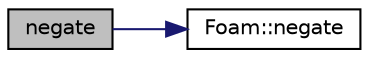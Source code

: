 digraph "negate"
{
  bgcolor="transparent";
  edge [fontname="Helvetica",fontsize="10",labelfontname="Helvetica",labelfontsize="10"];
  node [fontname="Helvetica",fontsize="10",shape=record];
  rankdir="LR";
  Node1232 [label="negate",height=0.2,width=0.4,color="black", fillcolor="grey75", style="filled", fontcolor="black"];
  Node1232 -> Node1233 [color="midnightblue",fontsize="10",style="solid",fontname="Helvetica"];
  Node1233 [label="Foam::negate",height=0.2,width=0.4,color="black",URL="$a21851.html#a056d30442c780b84810cd8835cd31a20"];
}
